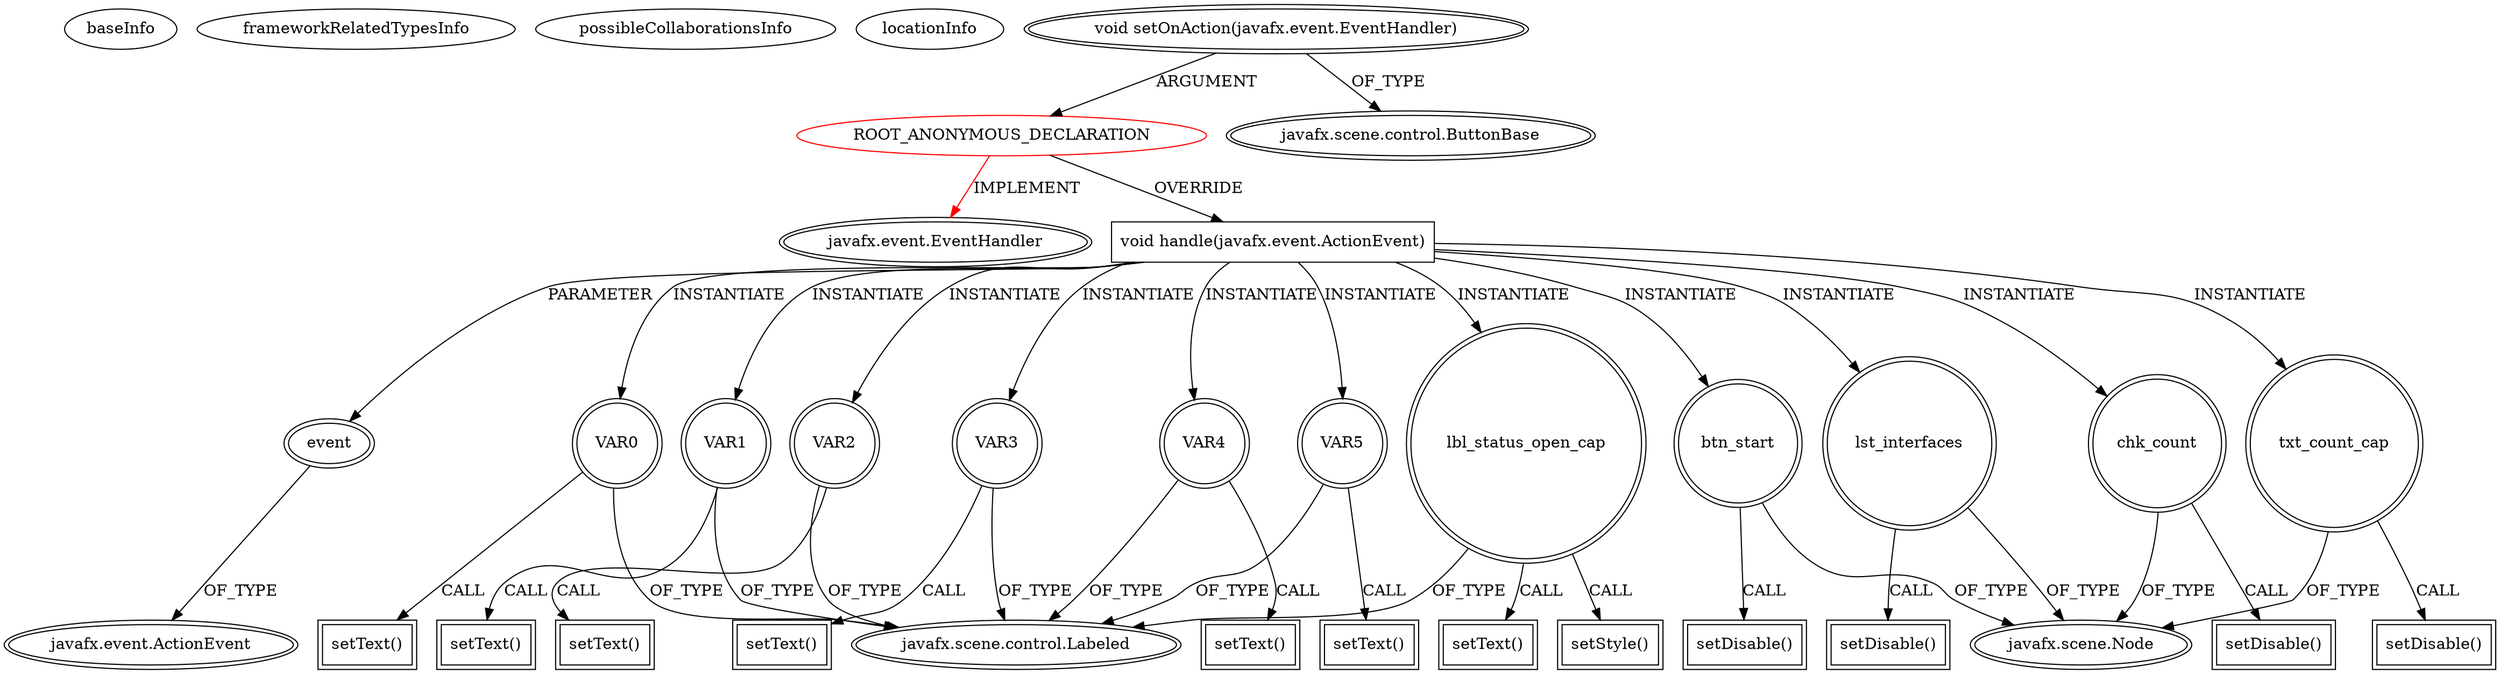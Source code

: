 digraph {
baseInfo[graphId=1016,category="extension_graph",isAnonymous=true,possibleRelation=false]
frameworkRelatedTypesInfo[0="javafx.event.EventHandler"]
possibleCollaborationsInfo[]
locationInfo[projectName="NirmalL-Shark",filePath="/NirmalL-Shark/Shark-master/src/Controller.java",contextSignature="void initialize(java.net.URL,java.util.ResourceBundle)",graphId="1016"]
0[label="ROOT_ANONYMOUS_DECLARATION",vertexType="ROOT_ANONYMOUS_DECLARATION",isFrameworkType=false,color=red]
1[label="javafx.event.EventHandler",vertexType="FRAMEWORK_INTERFACE_TYPE",isFrameworkType=true,peripheries=2]
2[label="void setOnAction(javafx.event.EventHandler)",vertexType="OUTSIDE_CALL",isFrameworkType=true,peripheries=2]
3[label="javafx.scene.control.ButtonBase",vertexType="FRAMEWORK_CLASS_TYPE",isFrameworkType=true,peripheries=2]
4[label="void handle(javafx.event.ActionEvent)",vertexType="OVERRIDING_METHOD_DECLARATION",isFrameworkType=false,shape=box]
5[label="event",vertexType="PARAMETER_DECLARATION",isFrameworkType=true,peripheries=2]
6[label="javafx.event.ActionEvent",vertexType="FRAMEWORK_CLASS_TYPE",isFrameworkType=true,peripheries=2]
7[label="VAR0",vertexType="VARIABLE_EXPRESION",isFrameworkType=true,peripheries=2,shape=circle]
9[label="javafx.scene.control.Labeled",vertexType="FRAMEWORK_CLASS_TYPE",isFrameworkType=true,peripheries=2]
8[label="setText()",vertexType="INSIDE_CALL",isFrameworkType=true,peripheries=2,shape=box]
10[label="VAR1",vertexType="VARIABLE_EXPRESION",isFrameworkType=true,peripheries=2,shape=circle]
11[label="setText()",vertexType="INSIDE_CALL",isFrameworkType=true,peripheries=2,shape=box]
13[label="VAR2",vertexType="VARIABLE_EXPRESION",isFrameworkType=true,peripheries=2,shape=circle]
14[label="setText()",vertexType="INSIDE_CALL",isFrameworkType=true,peripheries=2,shape=box]
16[label="VAR3",vertexType="VARIABLE_EXPRESION",isFrameworkType=true,peripheries=2,shape=circle]
17[label="setText()",vertexType="INSIDE_CALL",isFrameworkType=true,peripheries=2,shape=box]
19[label="VAR4",vertexType="VARIABLE_EXPRESION",isFrameworkType=true,peripheries=2,shape=circle]
20[label="setText()",vertexType="INSIDE_CALL",isFrameworkType=true,peripheries=2,shape=box]
22[label="VAR5",vertexType="VARIABLE_EXPRESION",isFrameworkType=true,peripheries=2,shape=circle]
23[label="setText()",vertexType="INSIDE_CALL",isFrameworkType=true,peripheries=2,shape=box]
25[label="btn_start",vertexType="VARIABLE_EXPRESION",isFrameworkType=true,peripheries=2,shape=circle]
27[label="javafx.scene.Node",vertexType="FRAMEWORK_CLASS_TYPE",isFrameworkType=true,peripheries=2]
26[label="setDisable()",vertexType="INSIDE_CALL",isFrameworkType=true,peripheries=2,shape=box]
28[label="lst_interfaces",vertexType="VARIABLE_EXPRESION",isFrameworkType=true,peripheries=2,shape=circle]
29[label="setDisable()",vertexType="INSIDE_CALL",isFrameworkType=true,peripheries=2,shape=box]
31[label="chk_count",vertexType="VARIABLE_EXPRESION",isFrameworkType=true,peripheries=2,shape=circle]
32[label="setDisable()",vertexType="INSIDE_CALL",isFrameworkType=true,peripheries=2,shape=box]
34[label="txt_count_cap",vertexType="VARIABLE_EXPRESION",isFrameworkType=true,peripheries=2,shape=circle]
35[label="setDisable()",vertexType="INSIDE_CALL",isFrameworkType=true,peripheries=2,shape=box]
37[label="lbl_status_open_cap",vertexType="VARIABLE_EXPRESION",isFrameworkType=true,peripheries=2,shape=circle]
38[label="setText()",vertexType="INSIDE_CALL",isFrameworkType=true,peripheries=2,shape=box]
41[label="setStyle()",vertexType="INSIDE_CALL",isFrameworkType=true,peripheries=2,shape=box]
0->1[label="IMPLEMENT",color=red]
2->0[label="ARGUMENT"]
2->3[label="OF_TYPE"]
0->4[label="OVERRIDE"]
5->6[label="OF_TYPE"]
4->5[label="PARAMETER"]
4->7[label="INSTANTIATE"]
7->9[label="OF_TYPE"]
7->8[label="CALL"]
4->10[label="INSTANTIATE"]
10->9[label="OF_TYPE"]
10->11[label="CALL"]
4->13[label="INSTANTIATE"]
13->9[label="OF_TYPE"]
13->14[label="CALL"]
4->16[label="INSTANTIATE"]
16->9[label="OF_TYPE"]
16->17[label="CALL"]
4->19[label="INSTANTIATE"]
19->9[label="OF_TYPE"]
19->20[label="CALL"]
4->22[label="INSTANTIATE"]
22->9[label="OF_TYPE"]
22->23[label="CALL"]
4->25[label="INSTANTIATE"]
25->27[label="OF_TYPE"]
25->26[label="CALL"]
4->28[label="INSTANTIATE"]
28->27[label="OF_TYPE"]
28->29[label="CALL"]
4->31[label="INSTANTIATE"]
31->27[label="OF_TYPE"]
31->32[label="CALL"]
4->34[label="INSTANTIATE"]
34->27[label="OF_TYPE"]
34->35[label="CALL"]
4->37[label="INSTANTIATE"]
37->9[label="OF_TYPE"]
37->38[label="CALL"]
37->41[label="CALL"]
}
